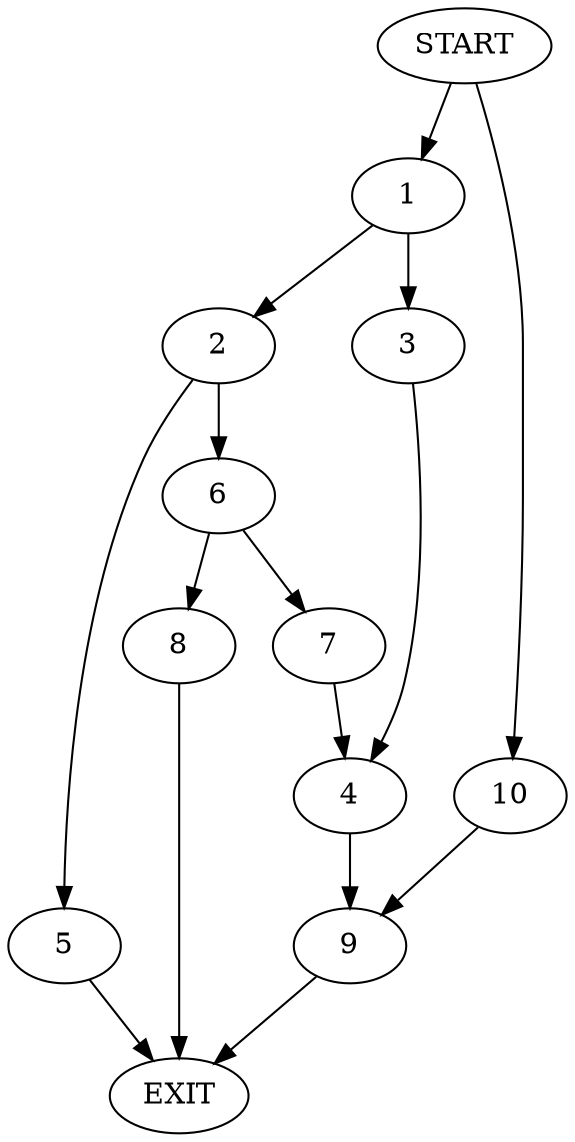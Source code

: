digraph {
0 [label="START"]
11 [label="EXIT"]
0 -> 1
1 -> 2
1 -> 3
3 -> 4
2 -> 5
2 -> 6
5 -> 11
6 -> 7
6 -> 8
7 -> 4
8 -> 11
4 -> 9
9 -> 11
0 -> 10
10 -> 9
}
